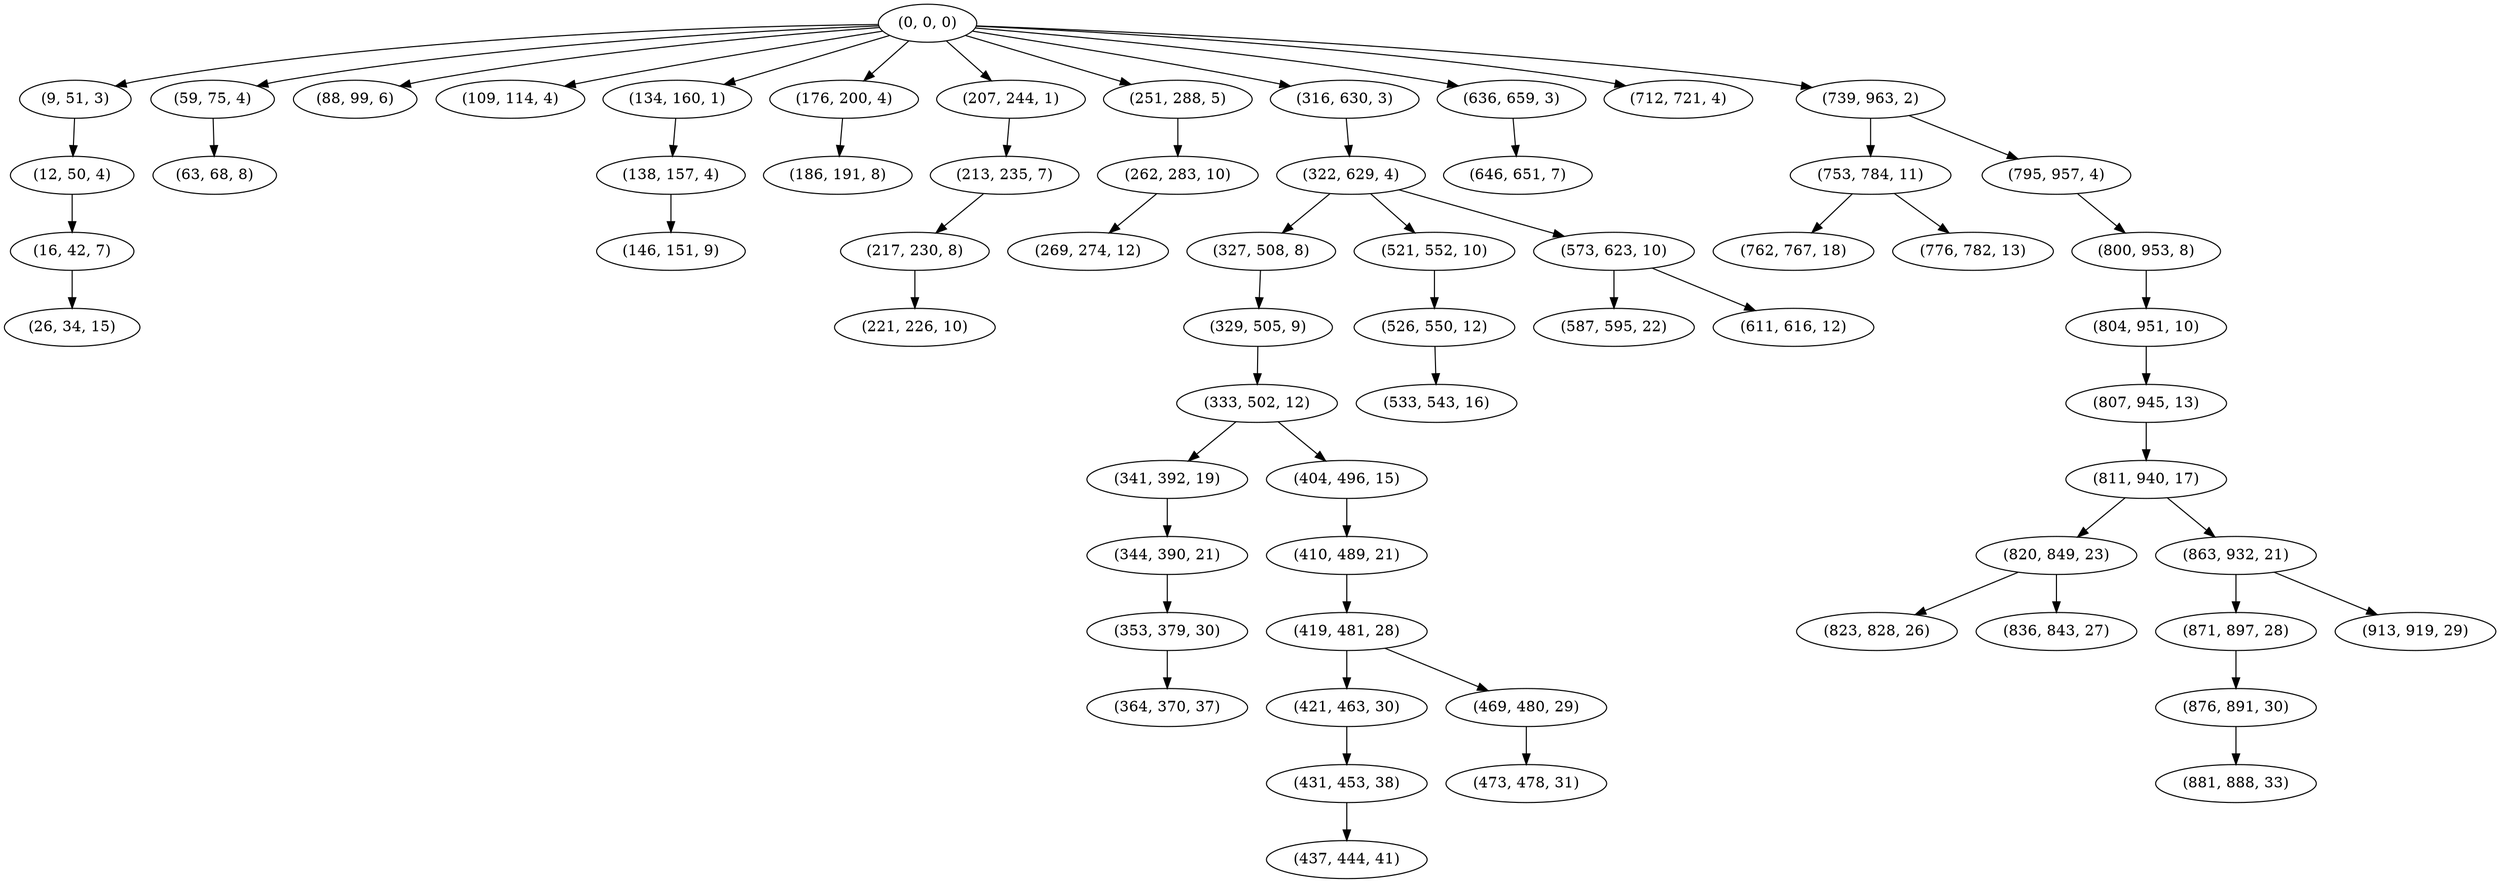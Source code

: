 digraph tree {
    "(0, 0, 0)";
    "(9, 51, 3)";
    "(12, 50, 4)";
    "(16, 42, 7)";
    "(26, 34, 15)";
    "(59, 75, 4)";
    "(63, 68, 8)";
    "(88, 99, 6)";
    "(109, 114, 4)";
    "(134, 160, 1)";
    "(138, 157, 4)";
    "(146, 151, 9)";
    "(176, 200, 4)";
    "(186, 191, 8)";
    "(207, 244, 1)";
    "(213, 235, 7)";
    "(217, 230, 8)";
    "(221, 226, 10)";
    "(251, 288, 5)";
    "(262, 283, 10)";
    "(269, 274, 12)";
    "(316, 630, 3)";
    "(322, 629, 4)";
    "(327, 508, 8)";
    "(329, 505, 9)";
    "(333, 502, 12)";
    "(341, 392, 19)";
    "(344, 390, 21)";
    "(353, 379, 30)";
    "(364, 370, 37)";
    "(404, 496, 15)";
    "(410, 489, 21)";
    "(419, 481, 28)";
    "(421, 463, 30)";
    "(431, 453, 38)";
    "(437, 444, 41)";
    "(469, 480, 29)";
    "(473, 478, 31)";
    "(521, 552, 10)";
    "(526, 550, 12)";
    "(533, 543, 16)";
    "(573, 623, 10)";
    "(587, 595, 22)";
    "(611, 616, 12)";
    "(636, 659, 3)";
    "(646, 651, 7)";
    "(712, 721, 4)";
    "(739, 963, 2)";
    "(753, 784, 11)";
    "(762, 767, 18)";
    "(776, 782, 13)";
    "(795, 957, 4)";
    "(800, 953, 8)";
    "(804, 951, 10)";
    "(807, 945, 13)";
    "(811, 940, 17)";
    "(820, 849, 23)";
    "(823, 828, 26)";
    "(836, 843, 27)";
    "(863, 932, 21)";
    "(871, 897, 28)";
    "(876, 891, 30)";
    "(881, 888, 33)";
    "(913, 919, 29)";
    "(0, 0, 0)" -> "(9, 51, 3)";
    "(0, 0, 0)" -> "(59, 75, 4)";
    "(0, 0, 0)" -> "(88, 99, 6)";
    "(0, 0, 0)" -> "(109, 114, 4)";
    "(0, 0, 0)" -> "(134, 160, 1)";
    "(0, 0, 0)" -> "(176, 200, 4)";
    "(0, 0, 0)" -> "(207, 244, 1)";
    "(0, 0, 0)" -> "(251, 288, 5)";
    "(0, 0, 0)" -> "(316, 630, 3)";
    "(0, 0, 0)" -> "(636, 659, 3)";
    "(0, 0, 0)" -> "(712, 721, 4)";
    "(0, 0, 0)" -> "(739, 963, 2)";
    "(9, 51, 3)" -> "(12, 50, 4)";
    "(12, 50, 4)" -> "(16, 42, 7)";
    "(16, 42, 7)" -> "(26, 34, 15)";
    "(59, 75, 4)" -> "(63, 68, 8)";
    "(134, 160, 1)" -> "(138, 157, 4)";
    "(138, 157, 4)" -> "(146, 151, 9)";
    "(176, 200, 4)" -> "(186, 191, 8)";
    "(207, 244, 1)" -> "(213, 235, 7)";
    "(213, 235, 7)" -> "(217, 230, 8)";
    "(217, 230, 8)" -> "(221, 226, 10)";
    "(251, 288, 5)" -> "(262, 283, 10)";
    "(262, 283, 10)" -> "(269, 274, 12)";
    "(316, 630, 3)" -> "(322, 629, 4)";
    "(322, 629, 4)" -> "(327, 508, 8)";
    "(322, 629, 4)" -> "(521, 552, 10)";
    "(322, 629, 4)" -> "(573, 623, 10)";
    "(327, 508, 8)" -> "(329, 505, 9)";
    "(329, 505, 9)" -> "(333, 502, 12)";
    "(333, 502, 12)" -> "(341, 392, 19)";
    "(333, 502, 12)" -> "(404, 496, 15)";
    "(341, 392, 19)" -> "(344, 390, 21)";
    "(344, 390, 21)" -> "(353, 379, 30)";
    "(353, 379, 30)" -> "(364, 370, 37)";
    "(404, 496, 15)" -> "(410, 489, 21)";
    "(410, 489, 21)" -> "(419, 481, 28)";
    "(419, 481, 28)" -> "(421, 463, 30)";
    "(419, 481, 28)" -> "(469, 480, 29)";
    "(421, 463, 30)" -> "(431, 453, 38)";
    "(431, 453, 38)" -> "(437, 444, 41)";
    "(469, 480, 29)" -> "(473, 478, 31)";
    "(521, 552, 10)" -> "(526, 550, 12)";
    "(526, 550, 12)" -> "(533, 543, 16)";
    "(573, 623, 10)" -> "(587, 595, 22)";
    "(573, 623, 10)" -> "(611, 616, 12)";
    "(636, 659, 3)" -> "(646, 651, 7)";
    "(739, 963, 2)" -> "(753, 784, 11)";
    "(739, 963, 2)" -> "(795, 957, 4)";
    "(753, 784, 11)" -> "(762, 767, 18)";
    "(753, 784, 11)" -> "(776, 782, 13)";
    "(795, 957, 4)" -> "(800, 953, 8)";
    "(800, 953, 8)" -> "(804, 951, 10)";
    "(804, 951, 10)" -> "(807, 945, 13)";
    "(807, 945, 13)" -> "(811, 940, 17)";
    "(811, 940, 17)" -> "(820, 849, 23)";
    "(811, 940, 17)" -> "(863, 932, 21)";
    "(820, 849, 23)" -> "(823, 828, 26)";
    "(820, 849, 23)" -> "(836, 843, 27)";
    "(863, 932, 21)" -> "(871, 897, 28)";
    "(863, 932, 21)" -> "(913, 919, 29)";
    "(871, 897, 28)" -> "(876, 891, 30)";
    "(876, 891, 30)" -> "(881, 888, 33)";
}
